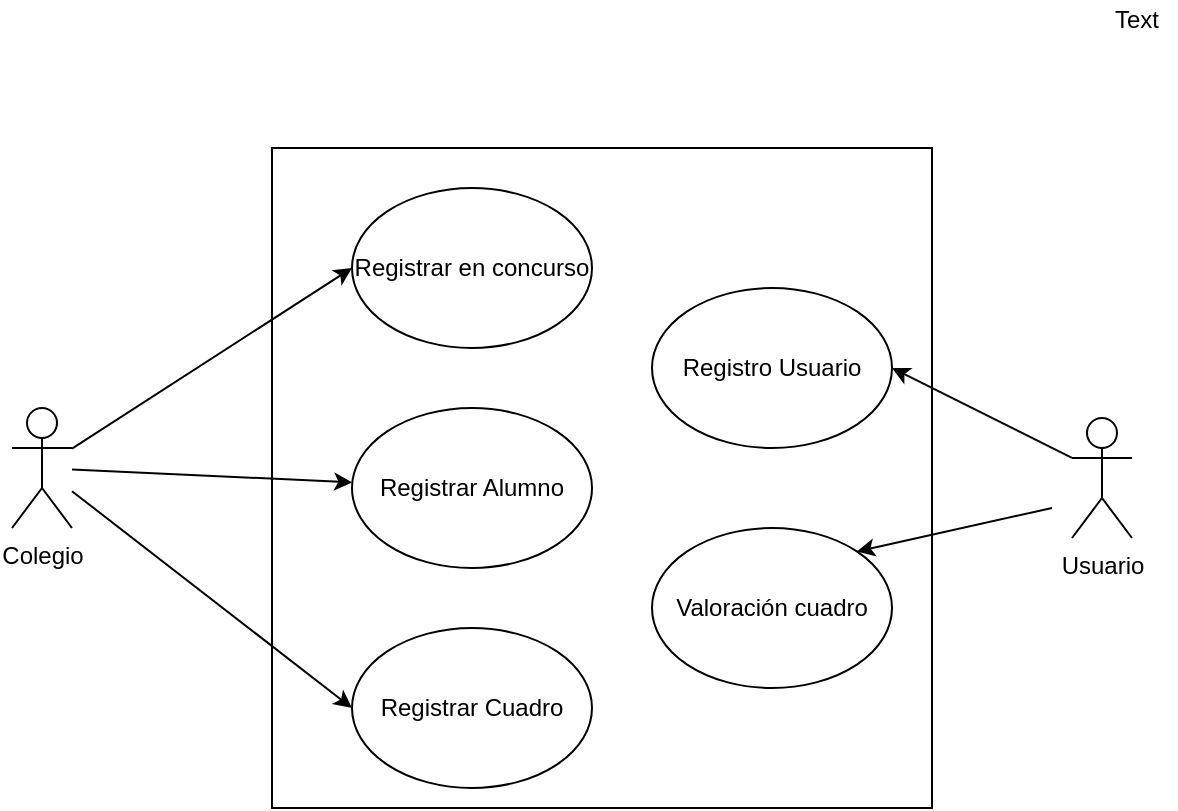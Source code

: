 <mxfile version="13.1.1" type="github"><diagram id="YCsxbyiyVNnwuPT8yTB4" name="Página-1"><mxGraphModel dx="782" dy="695" grid="1" gridSize="10" guides="1" tooltips="1" connect="1" arrows="1" fold="1" page="1" pageScale="1" pageWidth="827" pageHeight="1169" math="0" shadow="0"><root><mxCell id="0"/><mxCell id="1" parent="0"/><mxCell id="T7M71Fj4WUihnUdSUMd7-1" value="" style="whiteSpace=wrap;html=1;aspect=fixed;" parent="1" vertex="1"><mxGeometry x="210" y="190" width="330" height="330" as="geometry"/></mxCell><mxCell id="T7M71Fj4WUihnUdSUMd7-5" value="Text" style="text;html=1;align=center;verticalAlign=middle;resizable=0;points=[];autosize=1;" parent="1" vertex="1"><mxGeometry x="622" y="116" width="40" height="20" as="geometry"/></mxCell><mxCell id="T7M71Fj4WUihnUdSUMd7-24" value="Colegio" style="shape=umlActor;verticalLabelPosition=bottom;labelBackgroundColor=#ffffff;verticalAlign=top;html=1;outlineConnect=0;" parent="1" vertex="1"><mxGeometry x="80" y="320" width="30" height="60" as="geometry"/></mxCell><mxCell id="T7M71Fj4WUihnUdSUMd7-25" value="Usuario" style="shape=umlActor;verticalLabelPosition=bottom;labelBackgroundColor=#ffffff;verticalAlign=top;html=1;outlineConnect=0;" parent="1" vertex="1"><mxGeometry x="610" y="325" width="30" height="60" as="geometry"/></mxCell><mxCell id="T7M71Fj4WUihnUdSUMd7-26" value="Registrar en concurso" style="ellipse;whiteSpace=wrap;html=1;" parent="1" vertex="1"><mxGeometry x="250" y="210" width="120" height="80" as="geometry"/></mxCell><mxCell id="T7M71Fj4WUihnUdSUMd7-27" value="Registrar Alumno" style="ellipse;whiteSpace=wrap;html=1;" parent="1" vertex="1"><mxGeometry x="250" y="320" width="120" height="80" as="geometry"/></mxCell><mxCell id="T7M71Fj4WUihnUdSUMd7-28" value="Registrar Cuadro" style="ellipse;whiteSpace=wrap;html=1;" parent="1" vertex="1"><mxGeometry x="250" y="430" width="120" height="80" as="geometry"/></mxCell><mxCell id="T7M71Fj4WUihnUdSUMd7-29" value="Registro Usuario" style="ellipse;whiteSpace=wrap;html=1;" parent="1" vertex="1"><mxGeometry x="400" y="260" width="120" height="80" as="geometry"/></mxCell><mxCell id="T7M71Fj4WUihnUdSUMd7-30" value="Valoración cuadro" style="ellipse;whiteSpace=wrap;html=1;" parent="1" vertex="1"><mxGeometry x="400" y="380" width="120" height="80" as="geometry"/></mxCell><mxCell id="T7M71Fj4WUihnUdSUMd7-31" value="" style="endArrow=classic;html=1;entryX=0;entryY=0.5;entryDx=0;entryDy=0;" parent="1" source="T7M71Fj4WUihnUdSUMd7-24" target="T7M71Fj4WUihnUdSUMd7-26" edge="1"><mxGeometry width="50" height="50" relative="1" as="geometry"><mxPoint x="380" y="510" as="sourcePoint"/><mxPoint x="430" y="460" as="targetPoint"/></mxGeometry></mxCell><mxCell id="T7M71Fj4WUihnUdSUMd7-32" value="" style="endArrow=classic;html=1;" parent="1" source="T7M71Fj4WUihnUdSUMd7-24" target="T7M71Fj4WUihnUdSUMd7-27" edge="1"><mxGeometry width="50" height="50" relative="1" as="geometry"><mxPoint x="380" y="510" as="sourcePoint"/><mxPoint x="430" y="460" as="targetPoint"/></mxGeometry></mxCell><mxCell id="T7M71Fj4WUihnUdSUMd7-33" value="" style="endArrow=classic;html=1;entryX=0;entryY=0.5;entryDx=0;entryDy=0;" parent="1" source="T7M71Fj4WUihnUdSUMd7-24" target="T7M71Fj4WUihnUdSUMd7-28" edge="1"><mxGeometry width="50" height="50" relative="1" as="geometry"><mxPoint x="380" y="510" as="sourcePoint"/><mxPoint x="430" y="460" as="targetPoint"/></mxGeometry></mxCell><mxCell id="T7M71Fj4WUihnUdSUMd7-34" value="" style="endArrow=classic;html=1;exitX=0;exitY=0.333;exitDx=0;exitDy=0;exitPerimeter=0;entryX=1;entryY=0.5;entryDx=0;entryDy=0;" parent="1" source="T7M71Fj4WUihnUdSUMd7-25" target="T7M71Fj4WUihnUdSUMd7-29" edge="1"><mxGeometry width="50" height="50" relative="1" as="geometry"><mxPoint x="380" y="510" as="sourcePoint"/><mxPoint x="430" y="460" as="targetPoint"/></mxGeometry></mxCell><mxCell id="T7M71Fj4WUihnUdSUMd7-35" value="" style="endArrow=classic;html=1;entryX=1;entryY=0;entryDx=0;entryDy=0;" parent="1" target="T7M71Fj4WUihnUdSUMd7-30" edge="1"><mxGeometry width="50" height="50" relative="1" as="geometry"><mxPoint x="600" y="370" as="sourcePoint"/><mxPoint x="430" y="460" as="targetPoint"/></mxGeometry></mxCell></root></mxGraphModel></diagram></mxfile>